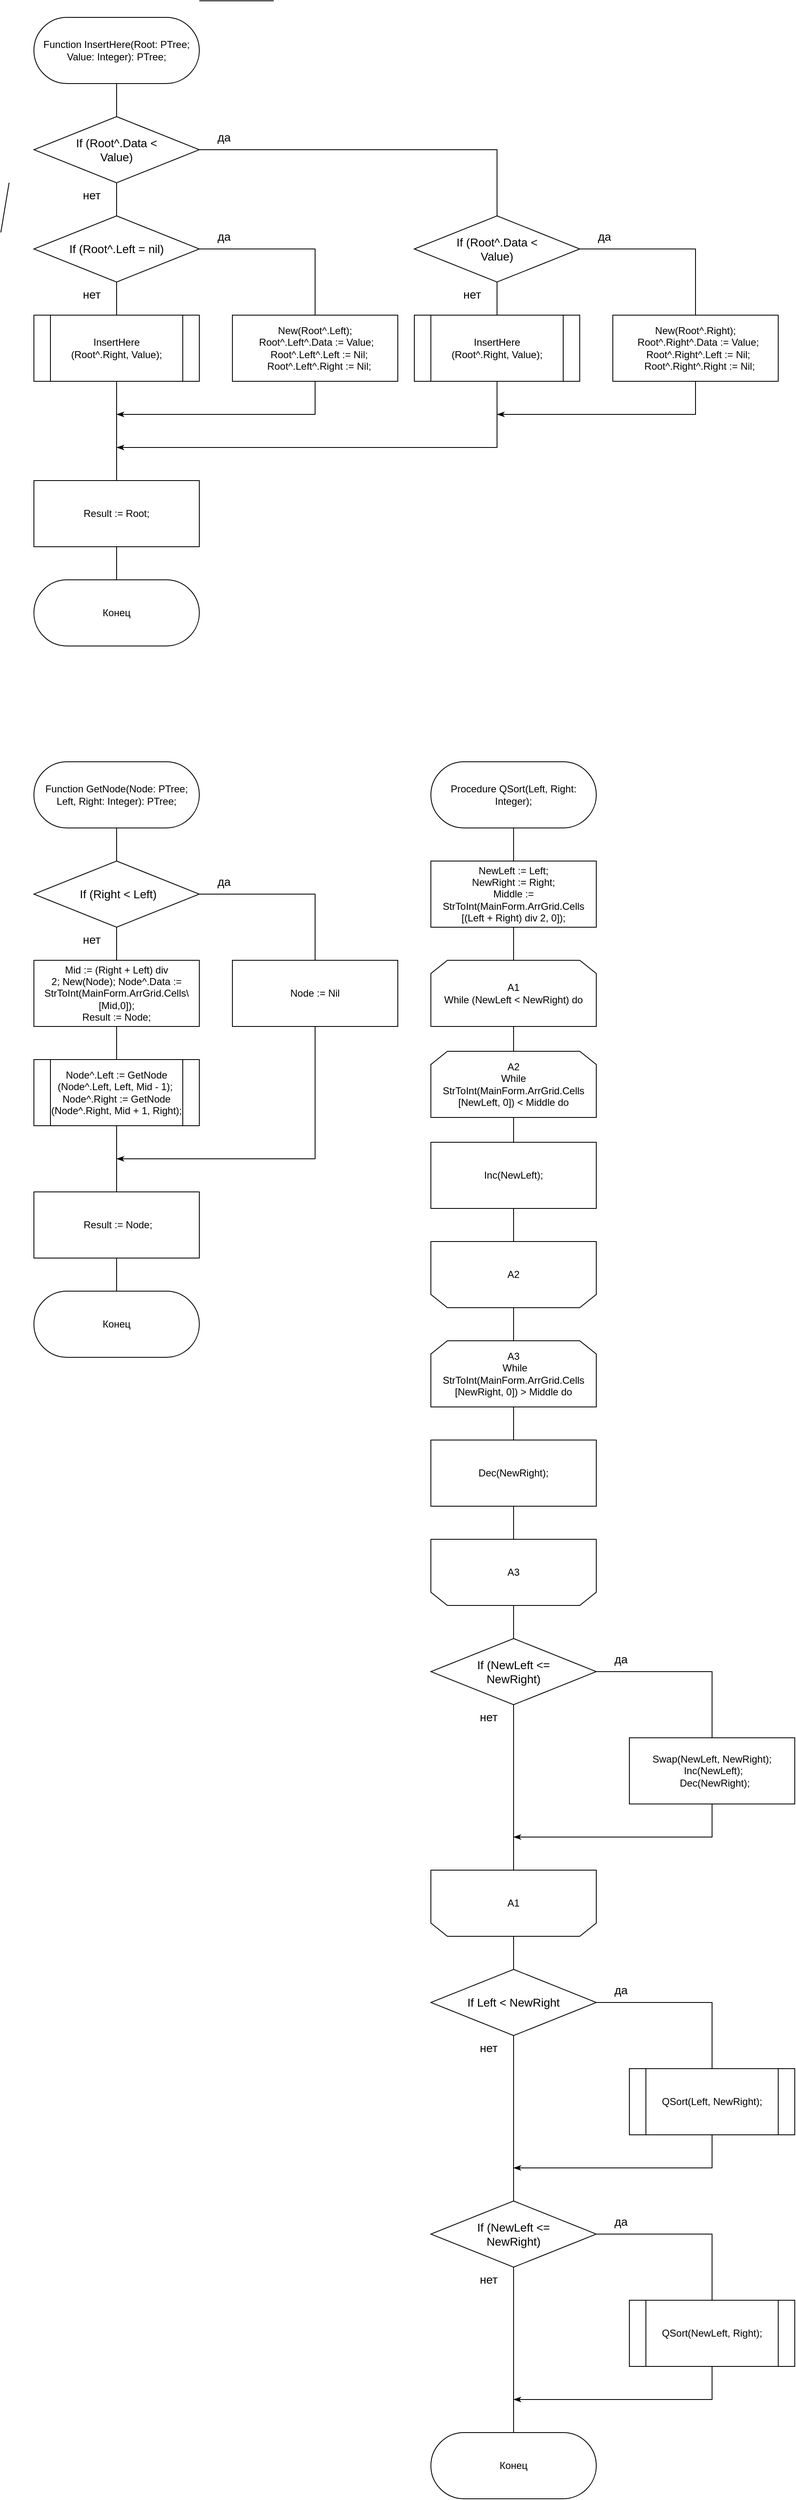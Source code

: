<mxfile version="20.8.16" type="device"><diagram name="Страница 1" id="bP9VEKOnGHvii0ZTRi3W"><mxGraphModel dx="1418" dy="828" grid="1" gridSize="10" guides="1" tooltips="1" connect="1" arrows="1" fold="1" page="1" pageScale="1" pageWidth="100000" pageHeight="100000" math="0" shadow="0"><root><mxCell id="0"/><mxCell id="1" parent="0"/><mxCell id="1GdqnHFqzR61hfMX3fI_-85" value="" style="html=1;dashed=0;whitespace=wrap;shape=mxgraph.dfd.start;fontSize=12;" parent="1" vertex="1"><mxGeometry x="520" y="940" width="200" height="80" as="geometry"/></mxCell><mxCell id="1GdqnHFqzR61hfMX3fI_-83" value="" style="html=1;dashed=0;whitespace=wrap;shape=mxgraph.dfd.start;fontSize=12;" parent="1" vertex="1"><mxGeometry x="40" y="40" width="200" height="80" as="geometry"/></mxCell><mxCell id="1GdqnHFqzR61hfMX3fI_-79" value="" style="html=1;dashed=0;whitespace=wrap;shape=mxgraph.dfd.start;fontSize=12;" parent="1" vertex="1"><mxGeometry x="40" y="940" width="200" height="80" as="geometry"/></mxCell><mxCell id="1GdqnHFqzR61hfMX3fI_-3" value="" style="endArrow=none;html=1;rounded=0;fontSize=14;exitX=0.5;exitY=1;exitDx=0;exitDy=0;entryX=0.5;entryY=0;entryDx=0;entryDy=0;" parent="1" source="1GdqnHFqzR61hfMX3fI_-2" target="1GdqnHFqzR61hfMX3fI_-82" edge="1"><mxGeometry width="50" height="50" relative="1" as="geometry"><mxPoint x="200" y="180" as="sourcePoint"/><mxPoint x="140" y="600" as="targetPoint"/></mxGeometry></mxCell><mxCell id="1GdqnHFqzR61hfMX3fI_-2" value="Function InsertHere(Root: PTree; Value: Integer): PTree;" style="text;html=1;strokeColor=none;fillColor=none;align=center;verticalAlign=middle;whiteSpace=wrap;rounded=0;" parent="1" vertex="1"><mxGeometry x="40" y="40" width="200" height="80" as="geometry"/></mxCell><mxCell id="1GdqnHFqzR61hfMX3fI_-4" value="" style="rhombus;whiteSpace=wrap;html=1;fontSize=14;" parent="1" vertex="1"><mxGeometry x="40" y="160" width="200" height="80" as="geometry"/></mxCell><mxCell id="1GdqnHFqzR61hfMX3fI_-5" value="If (Root^.Data &amp;lt; Value)" style="text;html=1;strokeColor=none;fillColor=none;align=center;verticalAlign=middle;whiteSpace=wrap;rounded=0;fontSize=14;" parent="1" vertex="1"><mxGeometry x="80" y="170" width="120" height="60" as="geometry"/></mxCell><mxCell id="1GdqnHFqzR61hfMX3fI_-6" value="" style="endArrow=classicThin;html=1;rounded=0;fontSize=14;exitX=1;exitY=0.5;exitDx=0;exitDy=0;endFill=1;" parent="1" source="1GdqnHFqzR61hfMX3fI_-4" edge="1"><mxGeometry width="50" height="50" relative="1" as="geometry"><mxPoint x="200" y="240" as="sourcePoint"/><mxPoint x="140" y="560" as="targetPoint"/><Array as="points"><mxPoint x="600" y="200"/><mxPoint x="600" y="560"/></Array></mxGeometry></mxCell><mxCell id="1GdqnHFqzR61hfMX3fI_-7" value="" style="rhombus;whiteSpace=wrap;html=1;fontSize=14;" parent="1" vertex="1"><mxGeometry x="500" y="280" width="200" height="80" as="geometry"/></mxCell><mxCell id="1GdqnHFqzR61hfMX3fI_-8" value="If (Root^.Data &amp;lt; Value)" style="text;html=1;strokeColor=none;fillColor=none;align=center;verticalAlign=middle;whiteSpace=wrap;rounded=0;fontSize=14;" parent="1" vertex="1"><mxGeometry x="540" y="290" width="120" height="60" as="geometry"/></mxCell><mxCell id="1GdqnHFqzR61hfMX3fI_-9" value="да" style="text;html=1;strokeColor=none;fillColor=none;align=center;verticalAlign=middle;whiteSpace=wrap;rounded=0;fontSize=14;" parent="1" vertex="1"><mxGeometry x="240" y="170" width="60" height="30" as="geometry"/></mxCell><mxCell id="1GdqnHFqzR61hfMX3fI_-10" value="нет" style="text;html=1;strokeColor=none;fillColor=none;align=center;verticalAlign=middle;whiteSpace=wrap;rounded=0;fontSize=14;" parent="1" vertex="1"><mxGeometry x="80" y="240" width="60" height="30" as="geometry"/></mxCell><mxCell id="1GdqnHFqzR61hfMX3fI_-11" value="" style="endArrow=classicThin;html=1;rounded=0;fontSize=14;exitX=1;exitY=0.5;exitDx=0;exitDy=0;endFill=1;" parent="1" source="1GdqnHFqzR61hfMX3fI_-7" edge="1"><mxGeometry width="50" height="50" relative="1" as="geometry"><mxPoint x="480" y="340" as="sourcePoint"/><mxPoint x="600" y="520" as="targetPoint"/><Array as="points"><mxPoint x="840" y="320"/><mxPoint x="840" y="520"/></Array></mxGeometry></mxCell><mxCell id="1GdqnHFqzR61hfMX3fI_-14" value="да" style="text;html=1;strokeColor=none;fillColor=none;align=center;verticalAlign=middle;whiteSpace=wrap;rounded=0;fontSize=14;" parent="1" vertex="1"><mxGeometry x="700" y="290" width="60" height="30" as="geometry"/></mxCell><mxCell id="1GdqnHFqzR61hfMX3fI_-15" value="нет" style="text;html=1;strokeColor=none;fillColor=none;align=center;verticalAlign=middle;whiteSpace=wrap;rounded=0;fontSize=14;" parent="1" vertex="1"><mxGeometry x="540" y="360" width="60" height="30" as="geometry"/></mxCell><mxCell id="1GdqnHFqzR61hfMX3fI_-16" value="" style="rounded=0;whiteSpace=wrap;html=1;" parent="1" vertex="1"><mxGeometry x="740" y="400" width="200" height="80" as="geometry"/></mxCell><mxCell id="1GdqnHFqzR61hfMX3fI_-17" value="&lt;div&gt;New(Root^.Right);&lt;/div&gt;&lt;div&gt;&amp;nbsp; Root^.Right^.Data := Value;&lt;/div&gt;&lt;div&gt;&amp;nbsp; Root^.Right^.Left := Nil;&lt;/div&gt;&lt;div&gt;&amp;nbsp; &amp;nbsp;Root^.Right^.Right := Nil;&lt;/div&gt;" style="text;html=1;strokeColor=none;fillColor=none;align=center;verticalAlign=middle;whiteSpace=wrap;rounded=0;" parent="1" vertex="1"><mxGeometry x="740" y="400" width="200" height="80" as="geometry"/></mxCell><mxCell id="1GdqnHFqzR61hfMX3fI_-21" value="" style="shape=process;whiteSpace=wrap;html=1;backgroundOutline=1;fontSize=14;" parent="1" vertex="1"><mxGeometry x="500" y="400" width="200" height="80" as="geometry"/></mxCell><mxCell id="1GdqnHFqzR61hfMX3fI_-22" value="InsertHere&lt;br&gt;(Root^.Right, Value);" style="text;html=1;strokeColor=none;fillColor=none;align=center;verticalAlign=middle;whiteSpace=wrap;rounded=0;" parent="1" vertex="1"><mxGeometry x="500" y="400" width="200" height="80" as="geometry"/></mxCell><mxCell id="1GdqnHFqzR61hfMX3fI_-23" value="" style="rhombus;whiteSpace=wrap;html=1;fontSize=14;" parent="1" vertex="1"><mxGeometry x="40" y="280" width="200" height="80" as="geometry"/></mxCell><mxCell id="1GdqnHFqzR61hfMX3fI_-24" value="If (Root^.Left = nil)" style="text;html=1;strokeColor=none;fillColor=none;align=center;verticalAlign=middle;whiteSpace=wrap;rounded=0;fontSize=14;" parent="1" vertex="1"><mxGeometry x="80" y="290" width="120" height="60" as="geometry"/></mxCell><mxCell id="1GdqnHFqzR61hfMX3fI_-26" value="" style="endArrow=classicThin;html=1;rounded=0;fontSize=14;exitX=1;exitY=0.5;exitDx=0;exitDy=0;endFill=1;" parent="1" source="1GdqnHFqzR61hfMX3fI_-23" edge="1"><mxGeometry width="50" height="50" relative="1" as="geometry"><mxPoint x="20" y="340" as="sourcePoint"/><mxPoint x="140" y="520" as="targetPoint"/><Array as="points"><mxPoint x="380" y="320"/><mxPoint x="380" y="520"/></Array></mxGeometry></mxCell><mxCell id="1GdqnHFqzR61hfMX3fI_-27" value="да" style="text;html=1;strokeColor=none;fillColor=none;align=center;verticalAlign=middle;whiteSpace=wrap;rounded=0;fontSize=14;" parent="1" vertex="1"><mxGeometry x="240" y="290" width="60" height="30" as="geometry"/></mxCell><mxCell id="1GdqnHFqzR61hfMX3fI_-28" value="нет" style="text;html=1;strokeColor=none;fillColor=none;align=center;verticalAlign=middle;whiteSpace=wrap;rounded=0;fontSize=14;" parent="1" vertex="1"><mxGeometry x="80" y="360" width="60" height="30" as="geometry"/></mxCell><mxCell id="1GdqnHFqzR61hfMX3fI_-29" value="" style="rounded=0;whiteSpace=wrap;html=1;" parent="1" vertex="1"><mxGeometry x="280" y="400" width="200" height="80" as="geometry"/></mxCell><mxCell id="1GdqnHFqzR61hfMX3fI_-30" value="&lt;div&gt;New(Root^.Left);&lt;/div&gt;&lt;div&gt;&amp;nbsp;Root^.Left^.Data := Value;&lt;/div&gt;&lt;div&gt;&amp;nbsp; &amp;nbsp;Root^.Left^.Left := Nil;&lt;/div&gt;&lt;div&gt;&amp;nbsp; &amp;nbsp;Root^.Left^.Right := Nil;&lt;/div&gt;" style="text;html=1;strokeColor=none;fillColor=none;align=center;verticalAlign=middle;whiteSpace=wrap;rounded=0;" parent="1" vertex="1"><mxGeometry x="280" y="400" width="200" height="80" as="geometry"/></mxCell><mxCell id="1GdqnHFqzR61hfMX3fI_-31" value="" style="shape=process;whiteSpace=wrap;html=1;backgroundOutline=1;fontSize=14;" parent="1" vertex="1"><mxGeometry x="40" y="400" width="200" height="80" as="geometry"/></mxCell><mxCell id="1GdqnHFqzR61hfMX3fI_-32" value="InsertHere&lt;br&gt;(Root^.Right, Value);" style="text;html=1;strokeColor=none;fillColor=none;align=center;verticalAlign=middle;whiteSpace=wrap;rounded=0;" parent="1" vertex="1"><mxGeometry x="40" y="400" width="200" height="80" as="geometry"/></mxCell><mxCell id="1GdqnHFqzR61hfMX3fI_-37" value="" style="rounded=0;whiteSpace=wrap;html=1;" parent="1" vertex="1"><mxGeometry x="40" y="600" width="200" height="80" as="geometry"/></mxCell><mxCell id="1GdqnHFqzR61hfMX3fI_-38" value="Result := Root;" style="text;html=1;strokeColor=none;fillColor=none;align=center;verticalAlign=middle;whiteSpace=wrap;rounded=0;" parent="1" vertex="1"><mxGeometry x="40" y="600" width="200" height="80" as="geometry"/></mxCell><mxCell id="1GdqnHFqzR61hfMX3fI_-39" value="" style="endArrow=none;html=1;rounded=0;fontSize=14;exitX=0.5;exitY=1;exitDx=0;exitDy=0;" parent="1" source="1GdqnHFqzR61hfMX3fI_-41" edge="1"><mxGeometry width="50" height="50" relative="1" as="geometry"><mxPoint x="200" y="1080" as="sourcePoint"/><mxPoint x="140" y="1580" as="targetPoint"/></mxGeometry></mxCell><mxCell id="1GdqnHFqzR61hfMX3fI_-41" value="Function GetNode(Node: PTree; Left, Right: Integer): PTree;" style="text;html=1;strokeColor=none;fillColor=none;align=center;verticalAlign=middle;whiteSpace=wrap;rounded=0;" parent="1" vertex="1"><mxGeometry x="40" y="940" width="200" height="80" as="geometry"/></mxCell><mxCell id="1GdqnHFqzR61hfMX3fI_-46" value="" style="rhombus;whiteSpace=wrap;html=1;fontSize=14;" parent="1" vertex="1"><mxGeometry x="40" y="1060" width="200" height="80" as="geometry"/></mxCell><mxCell id="1GdqnHFqzR61hfMX3fI_-47" value="&amp;nbsp;If (Right &amp;lt; Left)" style="text;html=1;strokeColor=none;fillColor=none;align=center;verticalAlign=middle;whiteSpace=wrap;rounded=0;fontSize=14;" parent="1" vertex="1"><mxGeometry x="80" y="1070" width="120" height="60" as="geometry"/></mxCell><mxCell id="1GdqnHFqzR61hfMX3fI_-48" value="" style="endArrow=classicThin;html=1;rounded=0;fontSize=14;exitX=1;exitY=0.5;exitDx=0;exitDy=0;endFill=1;" parent="1" source="1GdqnHFqzR61hfMX3fI_-46" edge="1"><mxGeometry width="50" height="50" relative="1" as="geometry"><mxPoint x="20" y="1120" as="sourcePoint"/><mxPoint x="140" y="1420" as="targetPoint"/><Array as="points"><mxPoint x="380" y="1100"/><mxPoint x="380" y="1420"/></Array></mxGeometry></mxCell><mxCell id="1GdqnHFqzR61hfMX3fI_-49" value="да" style="text;html=1;strokeColor=none;fillColor=none;align=center;verticalAlign=middle;whiteSpace=wrap;rounded=0;fontSize=14;" parent="1" vertex="1"><mxGeometry x="240" y="1070" width="60" height="30" as="geometry"/></mxCell><mxCell id="1GdqnHFqzR61hfMX3fI_-50" value="нет" style="text;html=1;strokeColor=none;fillColor=none;align=center;verticalAlign=middle;whiteSpace=wrap;rounded=0;fontSize=14;" parent="1" vertex="1"><mxGeometry x="80" y="1140" width="60" height="30" as="geometry"/></mxCell><mxCell id="1GdqnHFqzR61hfMX3fI_-51" value="" style="rounded=0;whiteSpace=wrap;html=1;" parent="1" vertex="1"><mxGeometry x="280" y="1180" width="200" height="80" as="geometry"/></mxCell><mxCell id="1GdqnHFqzR61hfMX3fI_-52" value="Node := Nil" style="text;html=1;strokeColor=none;fillColor=none;align=center;verticalAlign=middle;whiteSpace=wrap;rounded=0;" parent="1" vertex="1"><mxGeometry x="280" y="1180" width="200" height="80" as="geometry"/></mxCell><mxCell id="1GdqnHFqzR61hfMX3fI_-55" value="" style="rounded=0;whiteSpace=wrap;html=1;" parent="1" vertex="1"><mxGeometry x="40" y="1460" width="200" height="80" as="geometry"/></mxCell><mxCell id="1GdqnHFqzR61hfMX3fI_-56" value="&amp;nbsp;Result := Node;" style="text;html=1;strokeColor=none;fillColor=none;align=center;verticalAlign=middle;whiteSpace=wrap;rounded=0;" parent="1" vertex="1"><mxGeometry x="40" y="1460" width="200" height="80" as="geometry"/></mxCell><mxCell id="1GdqnHFqzR61hfMX3fI_-57" value="" style="rounded=0;whiteSpace=wrap;html=1;" parent="1" vertex="1"><mxGeometry x="40" y="1180" width="200" height="80" as="geometry"/></mxCell><mxCell id="1GdqnHFqzR61hfMX3fI_-58" value="&lt;div style=&quot;&quot;&gt;&lt;font style=&quot;font-size: 12px;&quot;&gt;Mid := (Right + Left) div 2;&amp;nbsp;&lt;span style=&quot;background-color: initial;&quot;&gt;New(Node);&amp;nbsp;&lt;/span&gt;&lt;span style=&quot;background-color: initial;&quot;&gt;Node^.Data := StrToInt(MainForm.ArrGrid.Cells\[Mid,0]);&lt;/span&gt;&lt;/font&gt;&lt;/div&gt;&lt;font style=&quot;font-size: 12px;&quot;&gt;Result := Node;&lt;/font&gt;" style="text;html=1;strokeColor=none;fillColor=none;align=center;verticalAlign=middle;whiteSpace=wrap;rounded=0;" parent="1" vertex="1"><mxGeometry x="40" y="1180" width="200" height="80" as="geometry"/></mxCell><mxCell id="1GdqnHFqzR61hfMX3fI_-59" value="" style="shape=process;whiteSpace=wrap;html=1;backgroundOutline=1;fontSize=14;" parent="1" vertex="1"><mxGeometry x="40" y="1300" width="200" height="80" as="geometry"/></mxCell><mxCell id="1GdqnHFqzR61hfMX3fI_-60" value="&lt;div&gt;Node^.Left := GetNode&lt;/div&gt;&lt;div&gt;(Node^.&lt;span style=&quot;background-color: initial;&quot;&gt;Left, Left, Mid - 1);&amp;nbsp;&lt;/span&gt;&lt;/div&gt;&lt;div&gt;&lt;span style=&quot;background-color: initial;&quot;&gt;Node^.&lt;/span&gt;&lt;span style=&quot;background-color: initial;&quot;&gt;Right := GetNode&lt;/span&gt;&lt;/div&gt;&lt;div&gt;&lt;span style=&quot;background-color: initial;&quot;&gt;(Node^.&lt;/span&gt;&lt;span style=&quot;background-color: initial;&quot;&gt;Right,&amp;nbsp;&lt;/span&gt;&lt;span style=&quot;background-color: initial;&quot;&gt;Mid + 1, Right);&lt;/span&gt;&lt;/div&gt;" style="text;html=1;strokeColor=none;fillColor=none;align=center;verticalAlign=middle;whiteSpace=wrap;rounded=0;" parent="1" vertex="1"><mxGeometry x="40" y="1300" width="200" height="80" as="geometry"/></mxCell><mxCell id="1GdqnHFqzR61hfMX3fI_-61" value="" style="endArrow=none;html=1;rounded=0;fontSize=14;exitX=0.5;exitY=1;exitDx=0;exitDy=0;" parent="1" source="1GdqnHFqzR61hfMX3fI_-63" edge="1"><mxGeometry width="50" height="50" relative="1" as="geometry"><mxPoint x="680" y="1080" as="sourcePoint"/><mxPoint x="620" y="2960" as="targetPoint"/></mxGeometry></mxCell><mxCell id="1GdqnHFqzR61hfMX3fI_-63" value="Procedure QSort(Left, Right: Integer);" style="text;html=1;strokeColor=none;fillColor=none;align=center;verticalAlign=middle;whiteSpace=wrap;rounded=0;" parent="1" vertex="1"><mxGeometry x="520" y="940" width="200" height="80" as="geometry"/></mxCell><mxCell id="1GdqnHFqzR61hfMX3fI_-64" value="" style="rhombus;whiteSpace=wrap;html=1;fontSize=14;" parent="1" vertex="1"><mxGeometry x="520" y="2000" width="200" height="80" as="geometry"/></mxCell><mxCell id="1GdqnHFqzR61hfMX3fI_-65" value="If (NewLeft &amp;lt;= NewRight)" style="text;html=1;strokeColor=none;fillColor=none;align=center;verticalAlign=middle;whiteSpace=wrap;rounded=0;fontSize=14;" parent="1" vertex="1"><mxGeometry x="560" y="2010" width="120" height="60" as="geometry"/></mxCell><mxCell id="1GdqnHFqzR61hfMX3fI_-66" value="" style="endArrow=classicThin;html=1;rounded=0;fontSize=14;exitX=1;exitY=0.5;exitDx=0;exitDy=0;endFill=1;" parent="1" source="1GdqnHFqzR61hfMX3fI_-64" edge="1"><mxGeometry width="50" height="50" relative="1" as="geometry"><mxPoint x="500" y="2060" as="sourcePoint"/><mxPoint x="620" y="2240" as="targetPoint"/><Array as="points"><mxPoint x="860" y="2040"/><mxPoint x="860" y="2240"/></Array></mxGeometry></mxCell><mxCell id="1GdqnHFqzR61hfMX3fI_-67" value="да" style="text;html=1;strokeColor=none;fillColor=none;align=center;verticalAlign=middle;whiteSpace=wrap;rounded=0;fontSize=14;" parent="1" vertex="1"><mxGeometry x="720" y="2010" width="60" height="30" as="geometry"/></mxCell><mxCell id="1GdqnHFqzR61hfMX3fI_-68" value="нет" style="text;html=1;strokeColor=none;fillColor=none;align=center;verticalAlign=middle;whiteSpace=wrap;rounded=0;fontSize=14;" parent="1" vertex="1"><mxGeometry x="560" y="2080" width="60" height="30" as="geometry"/></mxCell><mxCell id="1GdqnHFqzR61hfMX3fI_-69" value="" style="rounded=0;whiteSpace=wrap;html=1;" parent="1" vertex="1"><mxGeometry x="760" y="2120" width="200" height="80" as="geometry"/></mxCell><mxCell id="1GdqnHFqzR61hfMX3fI_-70" value="&lt;div&gt;Swap(NewLeft, NewRight);&lt;/div&gt;&lt;div&gt;&amp;nbsp;Inc(NewLeft);&lt;/div&gt;&lt;div&gt;&amp;nbsp; Dec(NewRight);&lt;/div&gt;" style="text;html=1;strokeColor=none;fillColor=none;align=center;verticalAlign=middle;whiteSpace=wrap;rounded=0;" parent="1" vertex="1"><mxGeometry x="760" y="2120" width="200" height="80" as="geometry"/></mxCell><mxCell id="1GdqnHFqzR61hfMX3fI_-77" value="" style="html=1;dashed=0;whitespace=wrap;shape=mxgraph.dfd.start;fontSize=12;" parent="1" vertex="1"><mxGeometry x="40" y="1580" width="200" height="80" as="geometry"/></mxCell><mxCell id="1GdqnHFqzR61hfMX3fI_-78" value="Конец" style="text;html=1;strokeColor=none;fillColor=none;align=center;verticalAlign=middle;whiteSpace=wrap;rounded=0;" parent="1" vertex="1"><mxGeometry x="40" y="1580" width="200" height="80" as="geometry"/></mxCell><mxCell id="1GdqnHFqzR61hfMX3fI_-81" value="" style="html=1;dashed=0;whitespace=wrap;shape=mxgraph.dfd.start;fontSize=12;" parent="1" vertex="1"><mxGeometry x="40" y="720" width="200" height="80" as="geometry"/></mxCell><mxCell id="1GdqnHFqzR61hfMX3fI_-82" value="Конец" style="text;html=1;strokeColor=none;fillColor=none;align=center;verticalAlign=middle;whiteSpace=wrap;rounded=0;" parent="1" vertex="1"><mxGeometry x="40" y="720" width="200" height="80" as="geometry"/></mxCell><mxCell id="1GdqnHFqzR61hfMX3fI_-86" value="" style="rounded=0;whiteSpace=wrap;html=1;" parent="1" vertex="1"><mxGeometry x="520" y="1060" width="200" height="80" as="geometry"/></mxCell><mxCell id="1GdqnHFqzR61hfMX3fI_-87" value="NewLeft := Left;&lt;br&gt;NewRight := Right;&lt;br&gt;Middle := StrToInt(MainForm.ArrGrid.Cells&lt;br&gt;[(Left + Right) div 2, 0]);" style="text;html=1;strokeColor=none;fillColor=none;align=center;verticalAlign=middle;whiteSpace=wrap;rounded=0;" parent="1" vertex="1"><mxGeometry x="520" y="1060" width="200" height="80" as="geometry"/></mxCell><mxCell id="1GdqnHFqzR61hfMX3fI_-88" value="" style="shape=loopLimit;whiteSpace=wrap;html=1;fontSize=12;" parent="1" vertex="1"><mxGeometry x="520" y="1180" width="200" height="80" as="geometry"/></mxCell><mxCell id="1GdqnHFqzR61hfMX3fI_-89" value="А1&lt;br&gt;While (NewLeft &amp;lt; NewRight) do" style="text;html=1;strokeColor=none;fillColor=none;align=center;verticalAlign=middle;whiteSpace=wrap;rounded=0;fontSize=12;" parent="1" vertex="1"><mxGeometry x="520" y="1180" width="200" height="80" as="geometry"/></mxCell><mxCell id="1GdqnHFqzR61hfMX3fI_-90" value="" style="shape=loopLimit;whiteSpace=wrap;html=1;fontSize=12;" parent="1" vertex="1"><mxGeometry x="520" y="1290" width="200" height="80" as="geometry"/></mxCell><mxCell id="1GdqnHFqzR61hfMX3fI_-91" value="А2&lt;br&gt;While StrToInt(MainForm.ArrGrid.Cells&lt;br&gt;[NewLeft, 0]) &amp;lt; Middle do" style="text;html=1;strokeColor=none;fillColor=none;align=center;verticalAlign=middle;whiteSpace=wrap;rounded=0;fontSize=12;" parent="1" vertex="1"><mxGeometry x="520" y="1290" width="200" height="80" as="geometry"/></mxCell><mxCell id="1GdqnHFqzR61hfMX3fI_-92" value="" style="rounded=0;whiteSpace=wrap;html=1;" parent="1" vertex="1"><mxGeometry x="520" y="1400" width="200" height="80" as="geometry"/></mxCell><mxCell id="1GdqnHFqzR61hfMX3fI_-93" value="Inc(NewLeft);" style="text;html=1;strokeColor=none;fillColor=none;align=center;verticalAlign=middle;whiteSpace=wrap;rounded=0;" parent="1" vertex="1"><mxGeometry x="520" y="1400" width="200" height="80" as="geometry"/></mxCell><mxCell id="1GdqnHFqzR61hfMX3fI_-95" value="" style="shape=loopLimit;whiteSpace=wrap;html=1;fontSize=12;rotation=-180;" parent="1" vertex="1"><mxGeometry x="520" y="1520" width="200" height="80" as="geometry"/></mxCell><mxCell id="1GdqnHFqzR61hfMX3fI_-96" value="А2" style="text;html=1;strokeColor=none;fillColor=none;align=center;verticalAlign=middle;whiteSpace=wrap;rounded=0;fontSize=12;" parent="1" vertex="1"><mxGeometry x="520" y="1520" width="200" height="80" as="geometry"/></mxCell><mxCell id="1GdqnHFqzR61hfMX3fI_-97" value="" style="shape=loopLimit;whiteSpace=wrap;html=1;fontSize=12;" parent="1" vertex="1"><mxGeometry x="520" y="1640" width="200" height="80" as="geometry"/></mxCell><mxCell id="1GdqnHFqzR61hfMX3fI_-98" value="А3&lt;br&gt;&amp;nbsp;While StrToInt(MainForm.ArrGrid.Cells&lt;br&gt;[NewRight, 0]) &amp;gt; Middle do" style="text;html=1;strokeColor=none;fillColor=none;align=center;verticalAlign=middle;whiteSpace=wrap;rounded=0;fontSize=12;" parent="1" vertex="1"><mxGeometry x="520" y="1640" width="200" height="80" as="geometry"/></mxCell><mxCell id="1GdqnHFqzR61hfMX3fI_-99" value="" style="rounded=0;whiteSpace=wrap;html=1;" parent="1" vertex="1"><mxGeometry x="520" y="1760" width="200" height="80" as="geometry"/></mxCell><mxCell id="1GdqnHFqzR61hfMX3fI_-100" value="Dec(NewRight);" style="text;html=1;strokeColor=none;fillColor=none;align=center;verticalAlign=middle;whiteSpace=wrap;rounded=0;" parent="1" vertex="1"><mxGeometry x="520" y="1760" width="200" height="80" as="geometry"/></mxCell><mxCell id="1GdqnHFqzR61hfMX3fI_-101" value="" style="shape=loopLimit;whiteSpace=wrap;html=1;fontSize=12;rotation=-180;" parent="1" vertex="1"><mxGeometry x="520" y="1880" width="200" height="80" as="geometry"/></mxCell><mxCell id="1GdqnHFqzR61hfMX3fI_-102" value="А3" style="text;html=1;strokeColor=none;fillColor=none;align=center;verticalAlign=middle;whiteSpace=wrap;rounded=0;fontSize=12;" parent="1" vertex="1"><mxGeometry x="520" y="1880" width="200" height="80" as="geometry"/></mxCell><mxCell id="1GdqnHFqzR61hfMX3fI_-103" value="" style="shape=loopLimit;whiteSpace=wrap;html=1;fontSize=12;rotation=-180;" parent="1" vertex="1"><mxGeometry x="520" y="2280" width="200" height="80" as="geometry"/></mxCell><mxCell id="1GdqnHFqzR61hfMX3fI_-104" value="А1" style="text;html=1;strokeColor=none;fillColor=none;align=center;verticalAlign=middle;whiteSpace=wrap;rounded=0;fontSize=12;" parent="1" vertex="1"><mxGeometry x="520" y="2280" width="200" height="80" as="geometry"/></mxCell><mxCell id="1GdqnHFqzR61hfMX3fI_-105" value="" style="rhombus;whiteSpace=wrap;html=1;fontSize=14;" parent="1" vertex="1"><mxGeometry x="520" y="2400" width="200" height="80" as="geometry"/></mxCell><mxCell id="1GdqnHFqzR61hfMX3fI_-106" value="If Left &amp;lt; NewRight" style="text;html=1;strokeColor=none;fillColor=none;align=center;verticalAlign=middle;whiteSpace=wrap;rounded=0;fontSize=14;" parent="1" vertex="1"><mxGeometry x="560" y="2410" width="120" height="60" as="geometry"/></mxCell><mxCell id="1GdqnHFqzR61hfMX3fI_-107" value="" style="endArrow=classicThin;html=1;rounded=0;fontSize=14;exitX=1;exitY=0.5;exitDx=0;exitDy=0;endFill=1;" parent="1" source="1GdqnHFqzR61hfMX3fI_-105" edge="1"><mxGeometry width="50" height="50" relative="1" as="geometry"><mxPoint x="500" y="2460" as="sourcePoint"/><mxPoint x="620" y="2640" as="targetPoint"/><Array as="points"><mxPoint x="860" y="2440"/><mxPoint x="860" y="2640"/></Array></mxGeometry></mxCell><mxCell id="1GdqnHFqzR61hfMX3fI_-108" value="да" style="text;html=1;strokeColor=none;fillColor=none;align=center;verticalAlign=middle;whiteSpace=wrap;rounded=0;fontSize=14;" parent="1" vertex="1"><mxGeometry x="720" y="2410" width="60" height="30" as="geometry"/></mxCell><mxCell id="1GdqnHFqzR61hfMX3fI_-109" value="нет" style="text;html=1;strokeColor=none;fillColor=none;align=center;verticalAlign=middle;whiteSpace=wrap;rounded=0;fontSize=14;" parent="1" vertex="1"><mxGeometry x="560" y="2480" width="60" height="30" as="geometry"/></mxCell><mxCell id="1GdqnHFqzR61hfMX3fI_-112" value="" style="rhombus;whiteSpace=wrap;html=1;fontSize=14;" parent="1" vertex="1"><mxGeometry x="520" y="2680" width="200" height="80" as="geometry"/></mxCell><mxCell id="1GdqnHFqzR61hfMX3fI_-113" value="If (NewLeft &amp;lt;= NewRight)" style="text;html=1;strokeColor=none;fillColor=none;align=center;verticalAlign=middle;whiteSpace=wrap;rounded=0;fontSize=14;" parent="1" vertex="1"><mxGeometry x="560" y="2690" width="120" height="60" as="geometry"/></mxCell><mxCell id="1GdqnHFqzR61hfMX3fI_-114" value="" style="endArrow=classicThin;html=1;rounded=0;fontSize=14;exitX=1;exitY=0.5;exitDx=0;exitDy=0;endFill=1;" parent="1" source="1GdqnHFqzR61hfMX3fI_-112" edge="1"><mxGeometry width="50" height="50" relative="1" as="geometry"><mxPoint x="500" y="2740" as="sourcePoint"/><mxPoint x="620" y="2920" as="targetPoint"/><Array as="points"><mxPoint x="860" y="2720"/><mxPoint x="860" y="2920"/></Array></mxGeometry></mxCell><mxCell id="1GdqnHFqzR61hfMX3fI_-115" value="да" style="text;html=1;strokeColor=none;fillColor=none;align=center;verticalAlign=middle;whiteSpace=wrap;rounded=0;fontSize=14;" parent="1" vertex="1"><mxGeometry x="720" y="2690" width="60" height="30" as="geometry"/></mxCell><mxCell id="1GdqnHFqzR61hfMX3fI_-116" value="нет" style="text;html=1;strokeColor=none;fillColor=none;align=center;verticalAlign=middle;whiteSpace=wrap;rounded=0;fontSize=14;" parent="1" vertex="1"><mxGeometry x="560" y="2760" width="60" height="30" as="geometry"/></mxCell><mxCell id="1GdqnHFqzR61hfMX3fI_-119" value="" style="html=1;dashed=0;whitespace=wrap;shape=mxgraph.dfd.start;fontSize=12;" parent="1" vertex="1"><mxGeometry x="520" y="2960" width="200" height="80" as="geometry"/></mxCell><mxCell id="1GdqnHFqzR61hfMX3fI_-120" value="Конец" style="text;html=1;strokeColor=none;fillColor=none;align=center;verticalAlign=middle;whiteSpace=wrap;rounded=0;" parent="1" vertex="1"><mxGeometry x="520" y="2960" width="200" height="80" as="geometry"/></mxCell><mxCell id="1GdqnHFqzR61hfMX3fI_-122" value="" style="shape=process;whiteSpace=wrap;html=1;backgroundOutline=1;fontSize=14;" parent="1" vertex="1"><mxGeometry x="760" y="2520" width="200" height="80" as="geometry"/></mxCell><mxCell id="1GdqnHFqzR61hfMX3fI_-123" value="QSort(Left, NewRight);" style="text;html=1;strokeColor=none;fillColor=none;align=center;verticalAlign=middle;whiteSpace=wrap;rounded=0;" parent="1" vertex="1"><mxGeometry x="760" y="2520" width="200" height="80" as="geometry"/></mxCell><mxCell id="1GdqnHFqzR61hfMX3fI_-124" value="" style="shape=process;whiteSpace=wrap;html=1;backgroundOutline=1;fontSize=14;" parent="1" vertex="1"><mxGeometry x="760" y="2800" width="200" height="80" as="geometry"/></mxCell><mxCell id="1GdqnHFqzR61hfMX3fI_-125" value="QSort(NewLeft, Right);" style="text;html=1;strokeColor=none;fillColor=none;align=center;verticalAlign=middle;whiteSpace=wrap;rounded=0;" parent="1" vertex="1"><mxGeometry x="760" y="2800" width="200" height="80" as="geometry"/></mxCell><mxCell id="s5lBfIlynMfBdrQsdIn7-1" value="" style="endArrow=none;html=1;rounded=0;" parent="1" edge="1"><mxGeometry width="50" height="50" relative="1" as="geometry"><mxPoint x="240" y="20" as="sourcePoint"/><mxPoint x="330" y="20" as="targetPoint"/></mxGeometry></mxCell><mxCell id="_zzsuQXBC6OJ1tzRblCU-1" value="" style="endArrow=none;html=1;rounded=0;" edge="1" parent="1"><mxGeometry width="50" height="50" relative="1" as="geometry"><mxPoint y="300" as="sourcePoint"/><mxPoint x="10" y="240" as="targetPoint"/></mxGeometry></mxCell></root></mxGraphModel></diagram></mxfile>